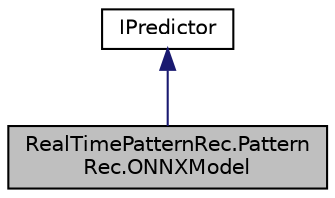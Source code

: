 digraph "RealTimePatternRec.PatternRec.ONNXModel"
{
 // LATEX_PDF_SIZE
  edge [fontname="Helvetica",fontsize="10",labelfontname="Helvetica",labelfontsize="10"];
  node [fontname="Helvetica",fontsize="10",shape=record];
  Node1 [label="RealTimePatternRec.Pattern\lRec.ONNXModel",height=0.2,width=0.4,color="black", fillcolor="grey75", style="filled", fontcolor="black",tooltip="holds a pre-trained Open Neural Network eXchange model and provides some simple functionality to mani..."];
  Node2 -> Node1 [dir="back",color="midnightblue",fontsize="10",style="solid",fontname="Helvetica"];
  Node2 [label="IPredictor",height=0.2,width=0.4,color="black", fillcolor="white", style="filled",URL="$interface_real_time_pattern_rec_1_1_pattern_rec_1_1_i_predictor.html",tooltip="Predictor interface to standardize implemented predictors"];
}
